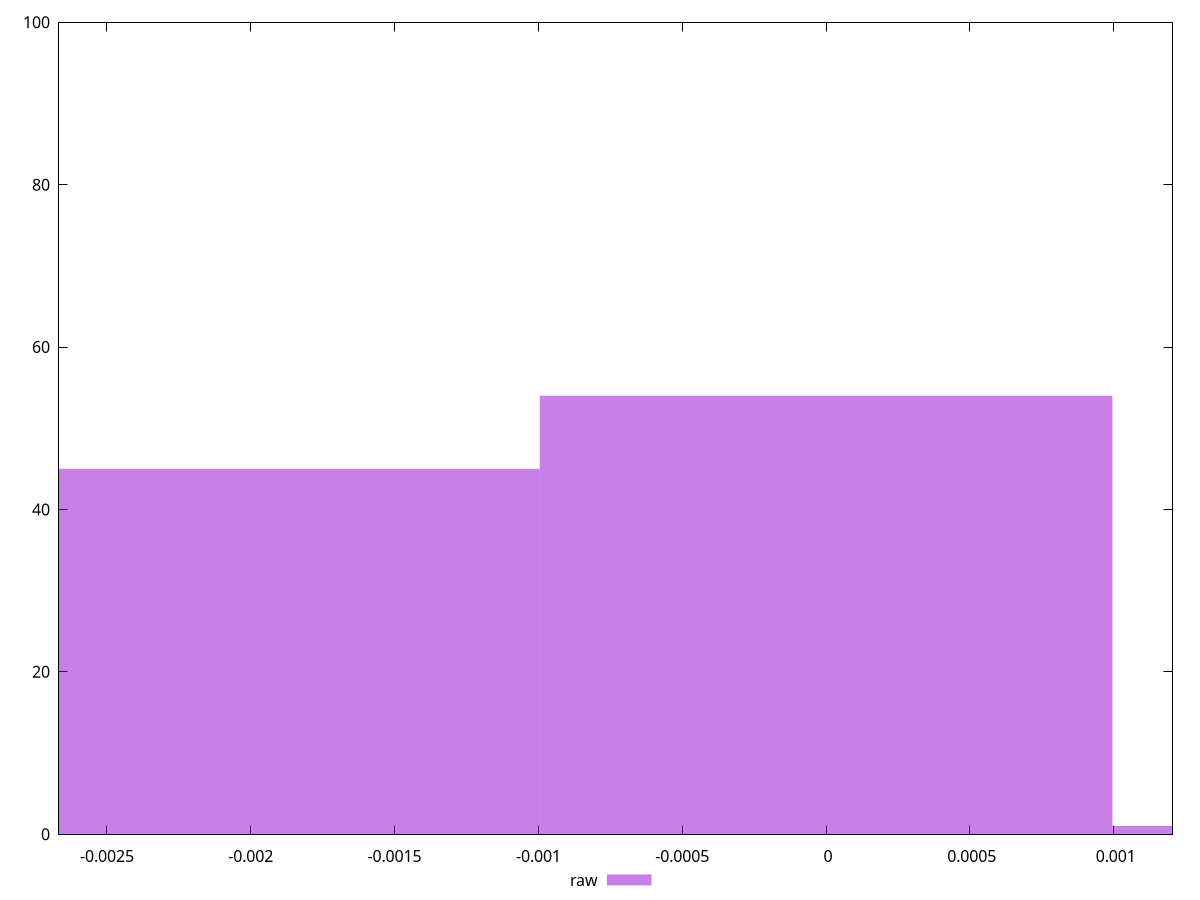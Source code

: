 reset

$raw <<EOF
-0.001990867864330965 45
0 54
0.001990867864330965 1
EOF

set key outside below
set boxwidth 0.001990867864330965
set xrange [-0.0026668783207246427:0.0012044754303645558]
set yrange [0:100]
set trange [0:100]
set style fill transparent solid 0.5 noborder
set terminal svg size 640, 490 enhanced background rgb 'white'
set output "report_00008_2021-01-22T20:58:29.167/meta/score-difference/samples/pages+cached+nointeractive/raw/histogram.svg"

plot $raw title "raw" with boxes

reset
